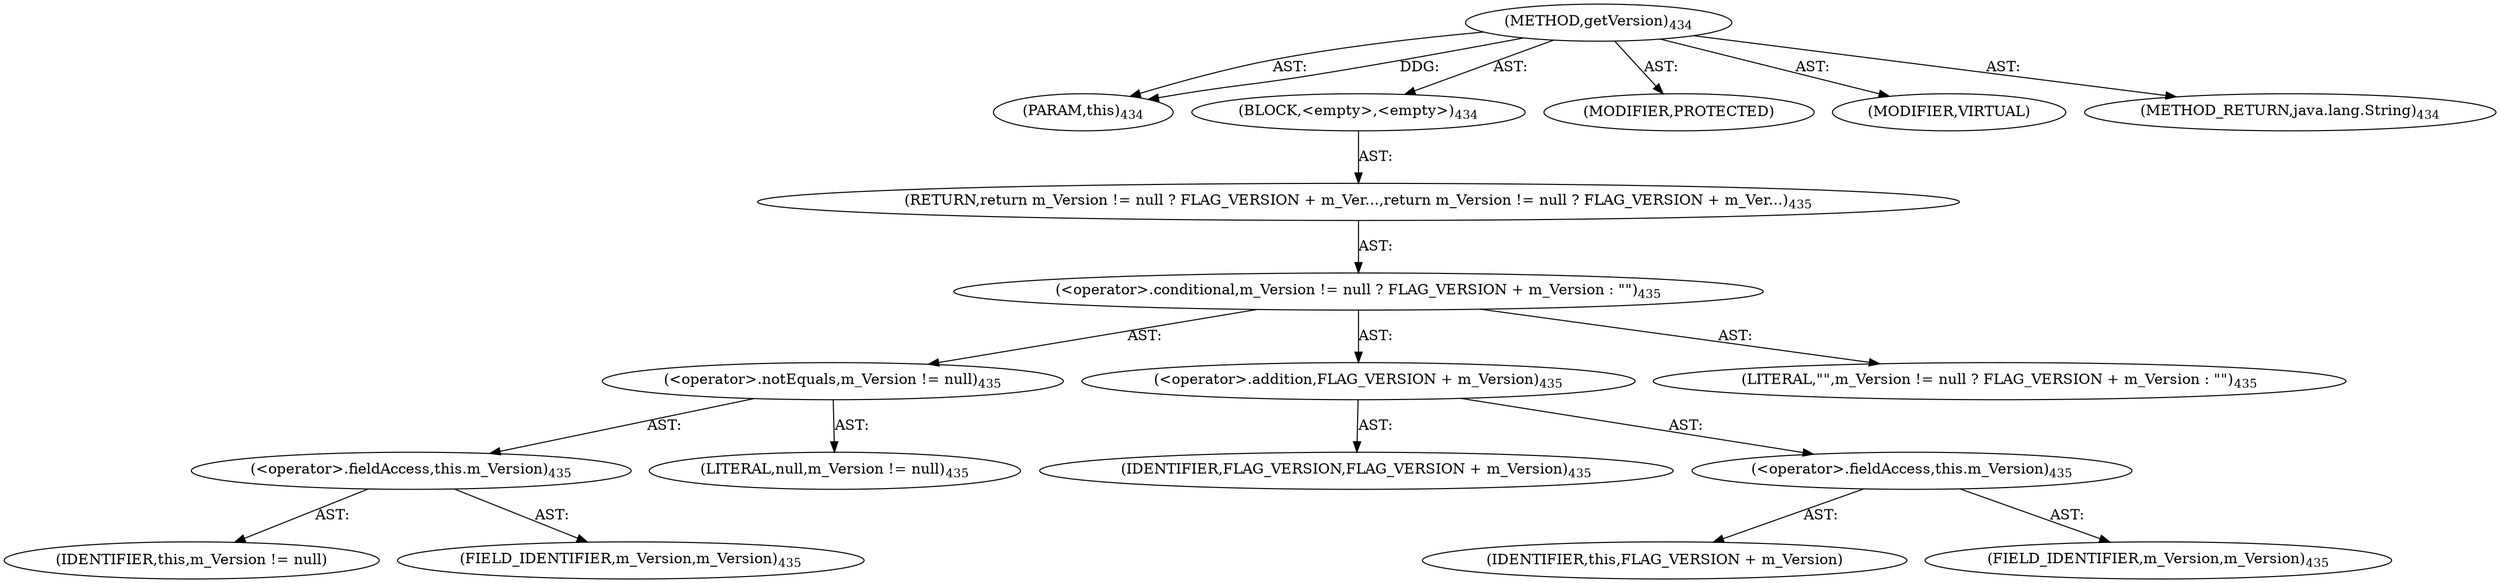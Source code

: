 digraph "getVersion" {  
"111669149734" [label = <(METHOD,getVersion)<SUB>434</SUB>> ]
"115964117062" [label = <(PARAM,this)<SUB>434</SUB>> ]
"25769803830" [label = <(BLOCK,&lt;empty&gt;,&lt;empty&gt;)<SUB>434</SUB>> ]
"146028888079" [label = <(RETURN,return m_Version != null ? FLAG_VERSION + m_Ver...,return m_Version != null ? FLAG_VERSION + m_Ver...)<SUB>435</SUB>> ]
"30064771212" [label = <(&lt;operator&gt;.conditional,m_Version != null ? FLAG_VERSION + m_Version : &quot;&quot;)<SUB>435</SUB>> ]
"30064771213" [label = <(&lt;operator&gt;.notEquals,m_Version != null)<SUB>435</SUB>> ]
"30064771214" [label = <(&lt;operator&gt;.fieldAccess,this.m_Version)<SUB>435</SUB>> ]
"68719476878" [label = <(IDENTIFIER,this,m_Version != null)> ]
"55834574899" [label = <(FIELD_IDENTIFIER,m_Version,m_Version)<SUB>435</SUB>> ]
"90194313240" [label = <(LITERAL,null,m_Version != null)<SUB>435</SUB>> ]
"30064771215" [label = <(&lt;operator&gt;.addition,FLAG_VERSION + m_Version)<SUB>435</SUB>> ]
"68719476879" [label = <(IDENTIFIER,FLAG_VERSION,FLAG_VERSION + m_Version)<SUB>435</SUB>> ]
"30064771216" [label = <(&lt;operator&gt;.fieldAccess,this.m_Version)<SUB>435</SUB>> ]
"68719476880" [label = <(IDENTIFIER,this,FLAG_VERSION + m_Version)> ]
"55834574900" [label = <(FIELD_IDENTIFIER,m_Version,m_Version)<SUB>435</SUB>> ]
"90194313241" [label = <(LITERAL,&quot;&quot;,m_Version != null ? FLAG_VERSION + m_Version : &quot;&quot;)<SUB>435</SUB>> ]
"133143986278" [label = <(MODIFIER,PROTECTED)> ]
"133143986279" [label = <(MODIFIER,VIRTUAL)> ]
"128849018918" [label = <(METHOD_RETURN,java.lang.String)<SUB>434</SUB>> ]
  "111669149734" -> "115964117062"  [ label = "AST: "] 
  "111669149734" -> "25769803830"  [ label = "AST: "] 
  "111669149734" -> "133143986278"  [ label = "AST: "] 
  "111669149734" -> "133143986279"  [ label = "AST: "] 
  "111669149734" -> "128849018918"  [ label = "AST: "] 
  "25769803830" -> "146028888079"  [ label = "AST: "] 
  "146028888079" -> "30064771212"  [ label = "AST: "] 
  "30064771212" -> "30064771213"  [ label = "AST: "] 
  "30064771212" -> "30064771215"  [ label = "AST: "] 
  "30064771212" -> "90194313241"  [ label = "AST: "] 
  "30064771213" -> "30064771214"  [ label = "AST: "] 
  "30064771213" -> "90194313240"  [ label = "AST: "] 
  "30064771214" -> "68719476878"  [ label = "AST: "] 
  "30064771214" -> "55834574899"  [ label = "AST: "] 
  "30064771215" -> "68719476879"  [ label = "AST: "] 
  "30064771215" -> "30064771216"  [ label = "AST: "] 
  "30064771216" -> "68719476880"  [ label = "AST: "] 
  "30064771216" -> "55834574900"  [ label = "AST: "] 
  "111669149734" -> "115964117062"  [ label = "DDG: "] 
}
